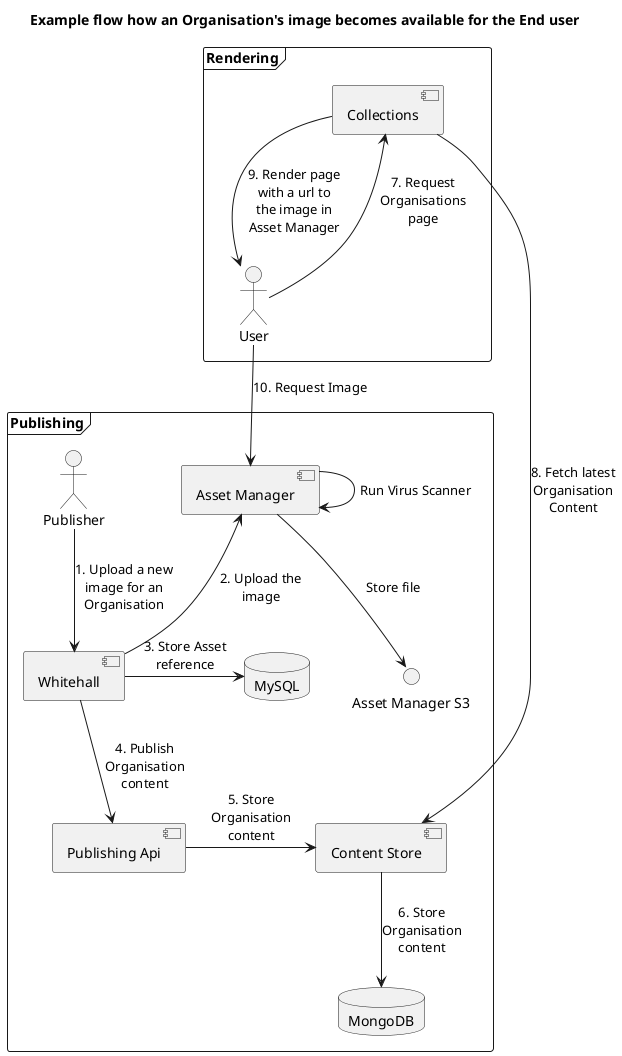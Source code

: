 @startuml
title Example flow how an Organisation's image becomes available for the End user


frame "Publishing" {
  actor "Publisher"
  database MySQL
  database "MongoDB"
  circle "Asset Manager S3"

  "Publisher" --> [Whitehall]: 1. Upload a new\nimage for an\nOrganisation
  [Whitehall] -u-> [Asset Manager]: 2. Upload the\nimage
  [Whitehall] -> "MySQL": 3. Store Asset\nreference
  [Asset Manager] -> [Asset Manager]: Run Virus Scanner
  [Asset Manager] --> "Asset Manager S3": Store file
  [Whitehall] --> [Publishing Api]: 4. Publish\nOrganisation\ncontent
  [Publishing Api] -l-> [Content Store]: 5. Store\nOrganisation\ncontent
  [Content Store] -d-> "MongoDB": 6. Store\nOrganisation\ncontent
}

frame "Rendering" {
  actor User
  "User" -u-> [Collections]: 7. Request\nOrganisations\npage
  [Collections] --> [Content Store]: 8. Fetch latest\nOrganisation\nContent
  [Collections] --> "User": 9. Render page\nwith a url to\nthe image in\nAsset Manager
  "User" --> [Asset Manager]: 10. Request Image
}

@enduml
